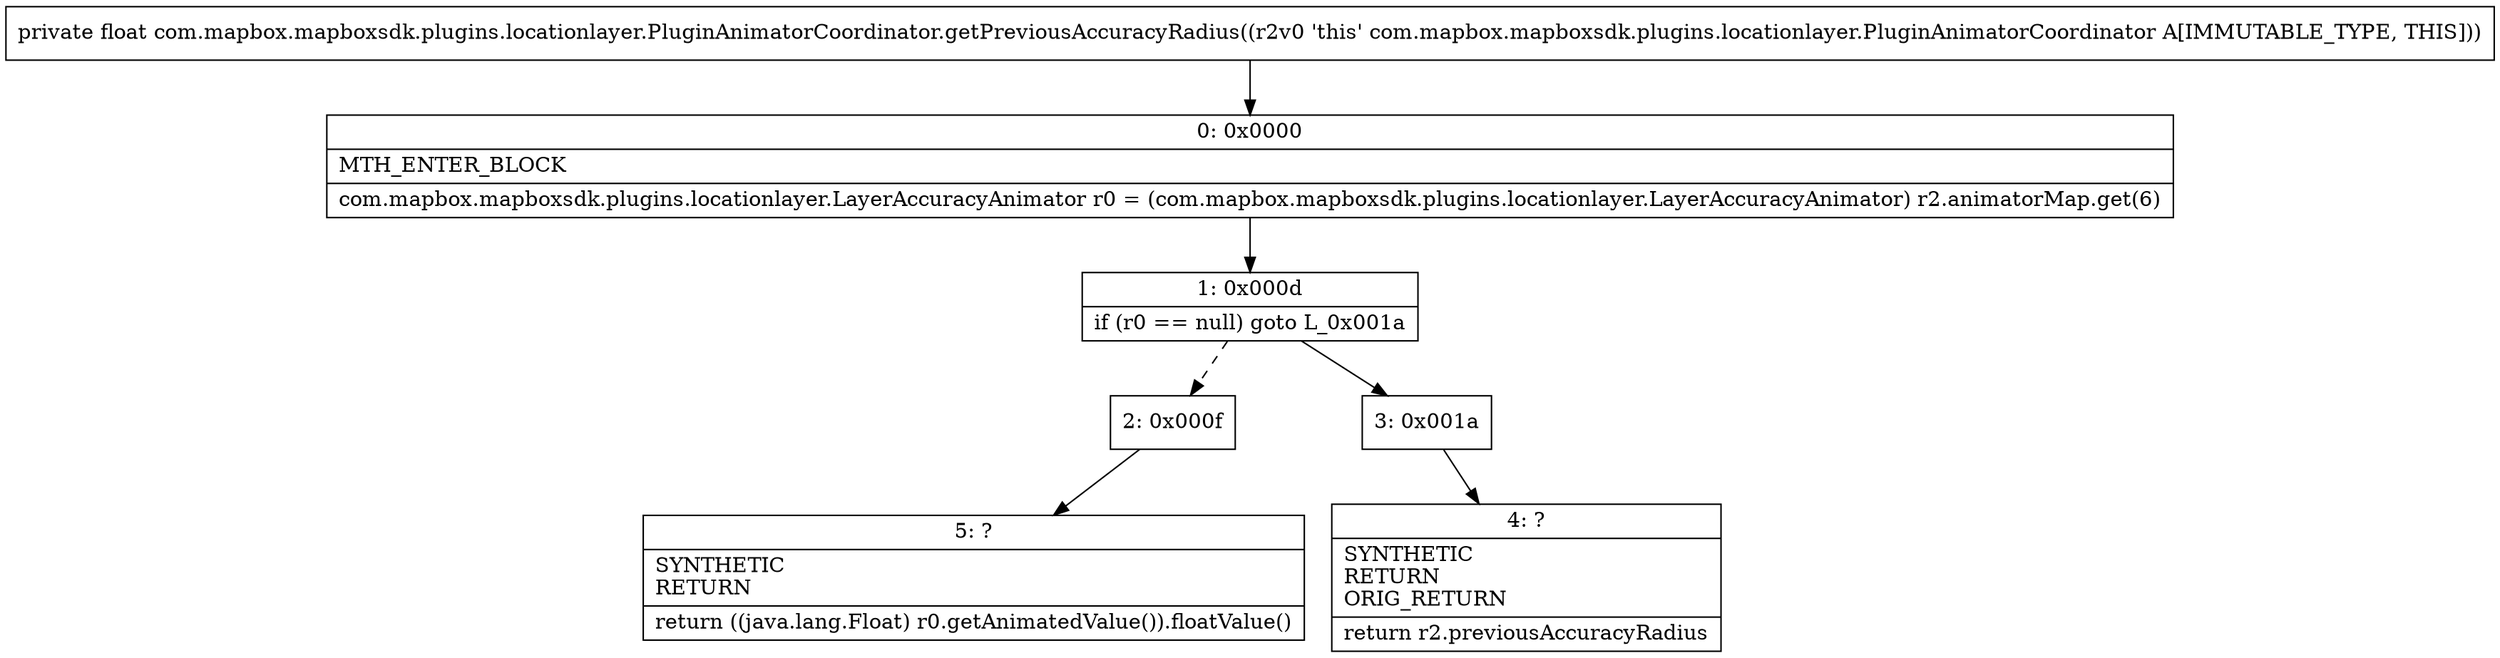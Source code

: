 digraph "CFG forcom.mapbox.mapboxsdk.plugins.locationlayer.PluginAnimatorCoordinator.getPreviousAccuracyRadius()F" {
Node_0 [shape=record,label="{0\:\ 0x0000|MTH_ENTER_BLOCK\l|com.mapbox.mapboxsdk.plugins.locationlayer.LayerAccuracyAnimator r0 = (com.mapbox.mapboxsdk.plugins.locationlayer.LayerAccuracyAnimator) r2.animatorMap.get(6)\l}"];
Node_1 [shape=record,label="{1\:\ 0x000d|if (r0 == null) goto L_0x001a\l}"];
Node_2 [shape=record,label="{2\:\ 0x000f}"];
Node_3 [shape=record,label="{3\:\ 0x001a}"];
Node_4 [shape=record,label="{4\:\ ?|SYNTHETIC\lRETURN\lORIG_RETURN\l|return r2.previousAccuracyRadius\l}"];
Node_5 [shape=record,label="{5\:\ ?|SYNTHETIC\lRETURN\l|return ((java.lang.Float) r0.getAnimatedValue()).floatValue()\l}"];
MethodNode[shape=record,label="{private float com.mapbox.mapboxsdk.plugins.locationlayer.PluginAnimatorCoordinator.getPreviousAccuracyRadius((r2v0 'this' com.mapbox.mapboxsdk.plugins.locationlayer.PluginAnimatorCoordinator A[IMMUTABLE_TYPE, THIS])) }"];
MethodNode -> Node_0;
Node_0 -> Node_1;
Node_1 -> Node_2[style=dashed];
Node_1 -> Node_3;
Node_2 -> Node_5;
Node_3 -> Node_4;
}

